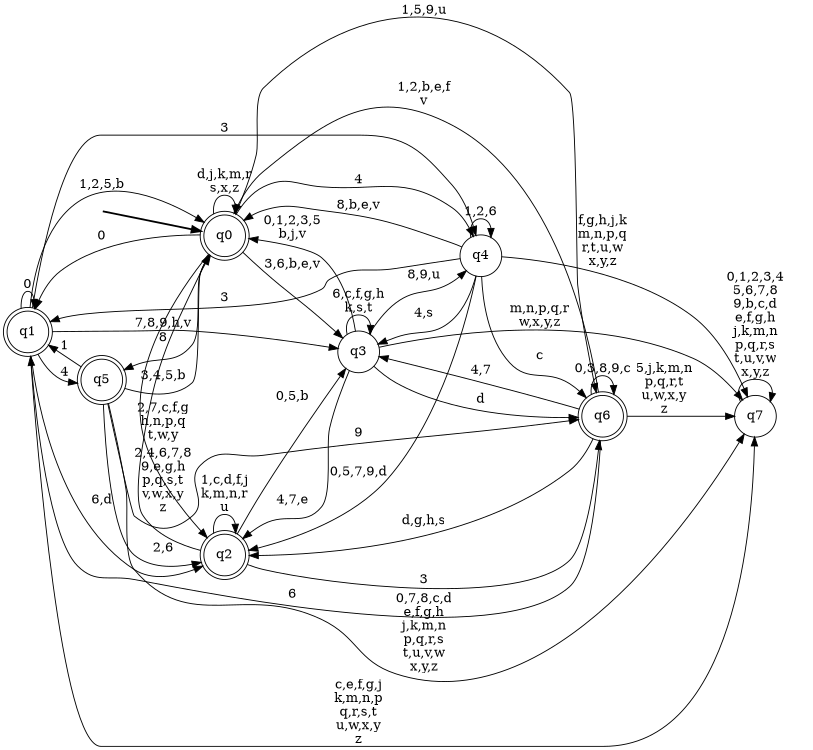 digraph BlueStar {
__start0 [style = invis, shape = none, label = "", width = 0, height = 0];

rankdir=LR;
size="8,5";

s0 [style="rounded,filled", color="black", fillcolor="white" shape="doublecircle", label="q0"];
s1 [style="rounded,filled", color="black", fillcolor="white" shape="doublecircle", label="q1"];
s2 [style="rounded,filled", color="black", fillcolor="white" shape="doublecircle", label="q2"];
s3 [style="filled", color="black", fillcolor="white" shape="circle", label="q3"];
s4 [style="filled", color="black", fillcolor="white" shape="circle", label="q4"];
s5 [style="rounded,filled", color="black", fillcolor="white" shape="doublecircle", label="q5"];
s6 [style="rounded,filled", color="black", fillcolor="white" shape="doublecircle", label="q6"];
s7 [style="filled", color="black", fillcolor="white" shape="circle", label="q7"];
subgraph cluster_main { 
	graph [pad=".75", ranksep="0.15", nodesep="0.15"];
	 style=invis; 
	__start0 -> s0 [penwidth=2];
}
s0 -> s0 [label="d,j,k,m,r\ns,x,z"];
s0 -> s1 [label="0"];
s0 -> s2 [label="2,7,c,f,g\nh,n,p,q\nt,w,y"];
s0 -> s3 [label="3,6,b,e,v"];
s0 -> s4 [label="4"];
s0 -> s5 [label="8"];
s0 -> s6 [label="1,5,9,u"];
s1 -> s0 [label="1,2,5,b"];
s1 -> s1 [label="0"];
s1 -> s2 [label="6,d"];
s1 -> s3 [label="7,8,9,h,v"];
s1 -> s4 [label="3"];
s1 -> s5 [label="4"];
s1 -> s7 [label="c,e,f,g,j\nk,m,n,p\nq,r,s,t\nu,w,x,y\nz"];
s2 -> s0 [label="2,4,6,7,8\n9,e,g,h\np,q,s,t\nv,w,x,y\nz"];
s2 -> s2 [label="1,c,d,f,j\nk,m,n,r\nu"];
s2 -> s3 [label="0,5,b"];
s2 -> s6 [label="3"];
s3 -> s0 [label="0,1,2,3,5\nb,j,v"];
s3 -> s2 [label="4,7,e"];
s3 -> s3 [label="6,c,f,g,h\nk,s,t"];
s3 -> s4 [label="8,9,u"];
s3 -> s6 [label="d"];
s3 -> s7 [label="m,n,p,q,r\nw,x,y,z"];
s4 -> s0 [label="8,b,e,v"];
s4 -> s1 [label="3"];
s4 -> s2 [label="0,5,7,9,d"];
s4 -> s3 [label="4,s"];
s4 -> s4 [label="1,2,6"];
s4 -> s6 [label="c"];
s4 -> s7 [label="f,g,h,j,k\nm,n,p,q\nr,t,u,w\nx,y,z"];
s5 -> s0 [label="3,4,5,b"];
s5 -> s1 [label="1"];
s5 -> s2 [label="2,6"];
s5 -> s6 [label="9"];
s5 -> s7 [label="0,7,8,c,d\ne,f,g,h\nj,k,m,n\np,q,r,s\nt,u,v,w\nx,y,z"];
s6 -> s0 [label="1,2,b,e,f\nv"];
s6 -> s1 [label="6"];
s6 -> s2 [label="d,g,h,s"];
s6 -> s3 [label="4,7"];
s6 -> s6 [label="0,3,8,9,c"];
s6 -> s7 [label="5,j,k,m,n\np,q,r,t\nu,w,x,y\nz"];
s7 -> s7 [label="0,1,2,3,4\n5,6,7,8\n9,b,c,d\ne,f,g,h\nj,k,m,n\np,q,r,s\nt,u,v,w\nx,y,z"];

}